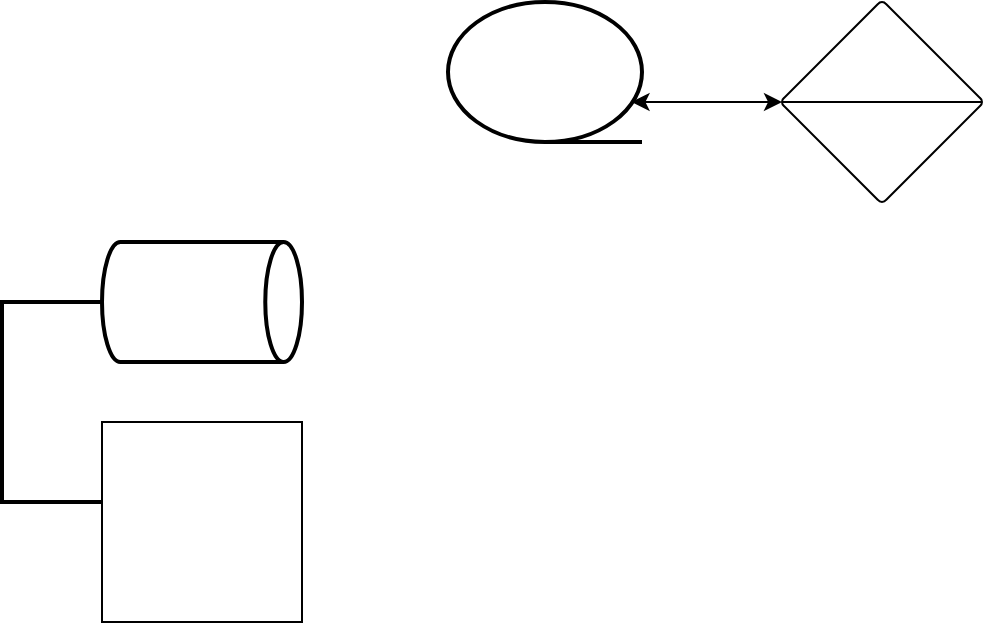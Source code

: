 <mxfile version="12.4.3" type="github" pages="1">
  <diagram id="d3ZmdaXeZq3puHHUPWUV" name="Page-1">
    <mxGraphModel dx="1038" dy="507" grid="1" gridSize="10" guides="1" tooltips="1" connect="1" arrows="1" fold="1" page="1" pageScale="1" pageWidth="827" pageHeight="1169" math="0" shadow="0">
      <root>
        <mxCell id="0"/>
        <mxCell id="1" parent="0"/>
        <mxCell id="z5dq-s-z24m1kX__NAqN-1" value="" style="whiteSpace=wrap;html=1;aspect=fixed;" vertex="1" parent="1">
          <mxGeometry x="190" y="560" width="100" height="100" as="geometry"/>
        </mxCell>
        <mxCell id="z5dq-s-z24m1kX__NAqN-2" value="" style="strokeWidth=2;html=1;shape=mxgraph.flowchart.direct_data;whiteSpace=wrap;" vertex="1" parent="1">
          <mxGeometry x="190" y="470" width="100" height="60" as="geometry"/>
        </mxCell>
        <mxCell id="z5dq-s-z24m1kX__NAqN-3" value="" style="strokeWidth=2;html=1;shape=mxgraph.flowchart.annotation_1;align=left;pointerEvents=1;" vertex="1" parent="1">
          <mxGeometry x="140" y="500" width="50" height="100" as="geometry"/>
        </mxCell>
        <mxCell id="z5dq-s-z24m1kX__NAqN-4" value="" style="strokeWidth=2;html=1;shape=mxgraph.flowchart.sequential_data;whiteSpace=wrap;" vertex="1" parent="1">
          <mxGeometry x="363" y="350" width="97" height="70" as="geometry"/>
        </mxCell>
        <mxCell id="z5dq-s-z24m1kX__NAqN-5" value="" style="verticalLabelPosition=bottom;verticalAlign=top;html=1;shape=mxgraph.flowchart.sort;" vertex="1" parent="1">
          <mxGeometry x="530" y="350" width="100" height="100" as="geometry"/>
        </mxCell>
        <mxCell id="z5dq-s-z24m1kX__NAqN-6" value="" style="endArrow=classic;startArrow=classic;html=1;exitX=0.946;exitY=0.714;exitDx=0;exitDy=0;exitPerimeter=0;entryX=0;entryY=0.5;entryDx=0;entryDy=0;entryPerimeter=0;" edge="1" parent="1" source="z5dq-s-z24m1kX__NAqN-4" target="z5dq-s-z24m1kX__NAqN-5">
          <mxGeometry width="50" height="50" relative="1" as="geometry">
            <mxPoint x="470" y="440" as="sourcePoint"/>
            <mxPoint x="520" y="390" as="targetPoint"/>
          </mxGeometry>
        </mxCell>
      </root>
    </mxGraphModel>
  </diagram>
</mxfile>
